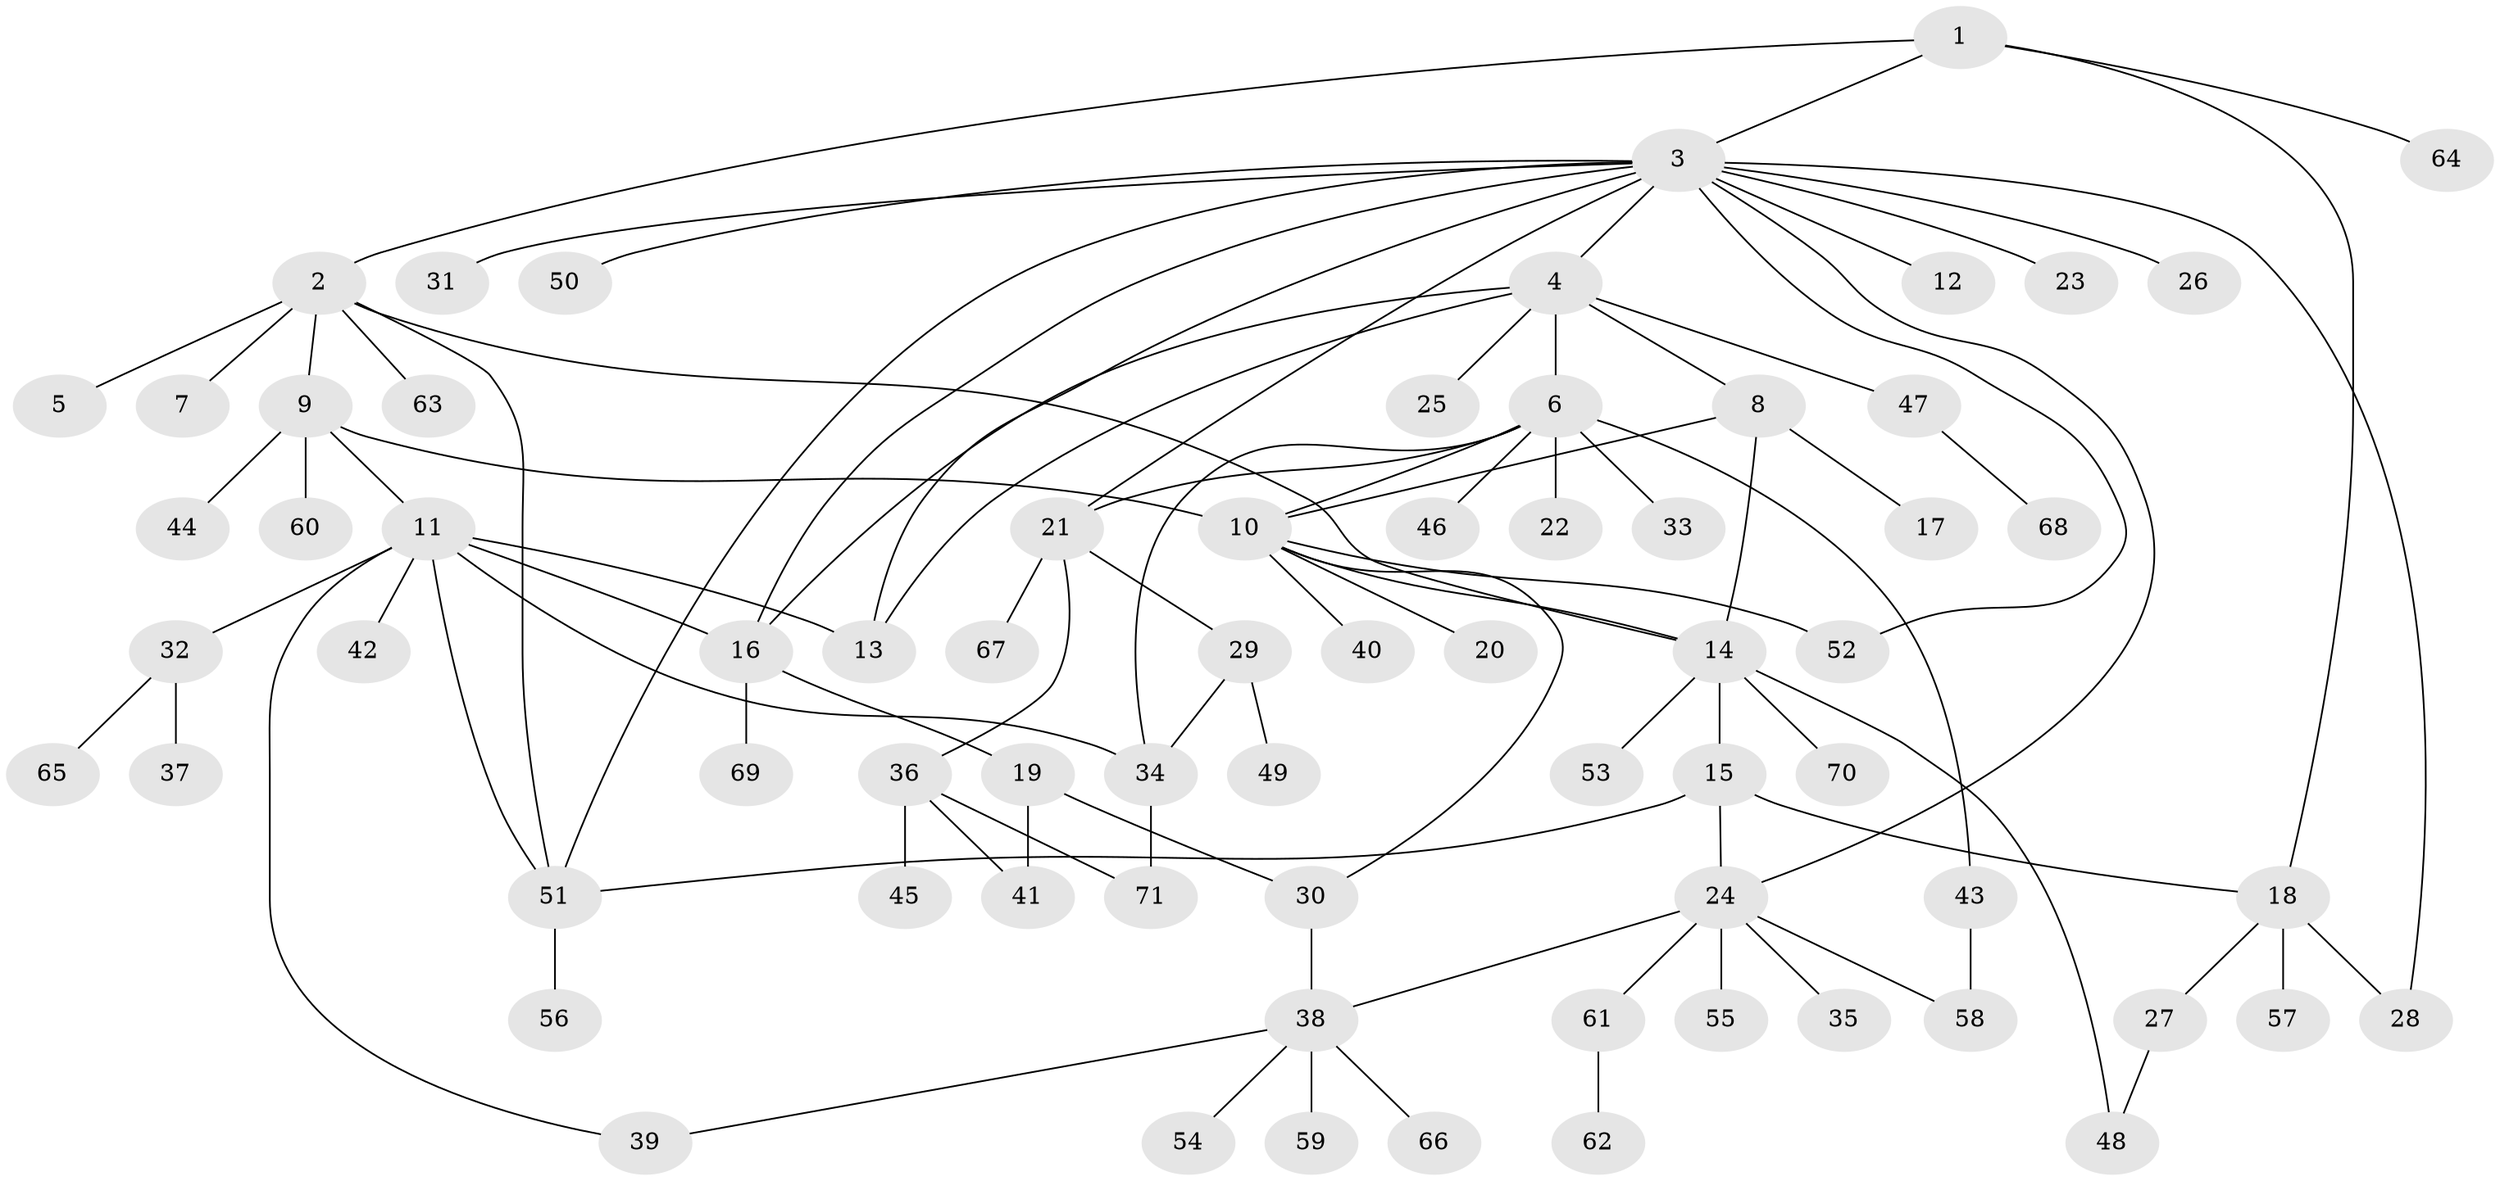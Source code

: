 // Generated by graph-tools (version 1.1) at 2025/26/03/09/25 03:26:02]
// undirected, 71 vertices, 95 edges
graph export_dot {
graph [start="1"]
  node [color=gray90,style=filled];
  1;
  2;
  3;
  4;
  5;
  6;
  7;
  8;
  9;
  10;
  11;
  12;
  13;
  14;
  15;
  16;
  17;
  18;
  19;
  20;
  21;
  22;
  23;
  24;
  25;
  26;
  27;
  28;
  29;
  30;
  31;
  32;
  33;
  34;
  35;
  36;
  37;
  38;
  39;
  40;
  41;
  42;
  43;
  44;
  45;
  46;
  47;
  48;
  49;
  50;
  51;
  52;
  53;
  54;
  55;
  56;
  57;
  58;
  59;
  60;
  61;
  62;
  63;
  64;
  65;
  66;
  67;
  68;
  69;
  70;
  71;
  1 -- 2;
  1 -- 3;
  1 -- 18;
  1 -- 64;
  2 -- 5;
  2 -- 7;
  2 -- 9;
  2 -- 14;
  2 -- 51;
  2 -- 63;
  3 -- 4;
  3 -- 12;
  3 -- 13;
  3 -- 16;
  3 -- 21;
  3 -- 23;
  3 -- 24;
  3 -- 26;
  3 -- 28;
  3 -- 31;
  3 -- 50;
  3 -- 51;
  3 -- 52;
  4 -- 6;
  4 -- 8;
  4 -- 13;
  4 -- 16;
  4 -- 25;
  4 -- 47;
  6 -- 10;
  6 -- 21;
  6 -- 22;
  6 -- 33;
  6 -- 34;
  6 -- 43;
  6 -- 46;
  8 -- 10;
  8 -- 14;
  8 -- 17;
  9 -- 10;
  9 -- 11;
  9 -- 44;
  9 -- 60;
  10 -- 14;
  10 -- 20;
  10 -- 30;
  10 -- 40;
  10 -- 52;
  11 -- 13;
  11 -- 16;
  11 -- 32;
  11 -- 34;
  11 -- 39;
  11 -- 42;
  11 -- 51;
  14 -- 15;
  14 -- 48;
  14 -- 53;
  14 -- 70;
  15 -- 18;
  15 -- 24;
  15 -- 51;
  16 -- 19;
  16 -- 69;
  18 -- 27;
  18 -- 28;
  18 -- 57;
  19 -- 30;
  19 -- 41;
  21 -- 29;
  21 -- 36;
  21 -- 67;
  24 -- 35;
  24 -- 38;
  24 -- 55;
  24 -- 58;
  24 -- 61;
  27 -- 48;
  29 -- 34;
  29 -- 49;
  30 -- 38;
  32 -- 37;
  32 -- 65;
  34 -- 71;
  36 -- 41;
  36 -- 45;
  36 -- 71;
  38 -- 39;
  38 -- 54;
  38 -- 59;
  38 -- 66;
  43 -- 58;
  47 -- 68;
  51 -- 56;
  61 -- 62;
}
